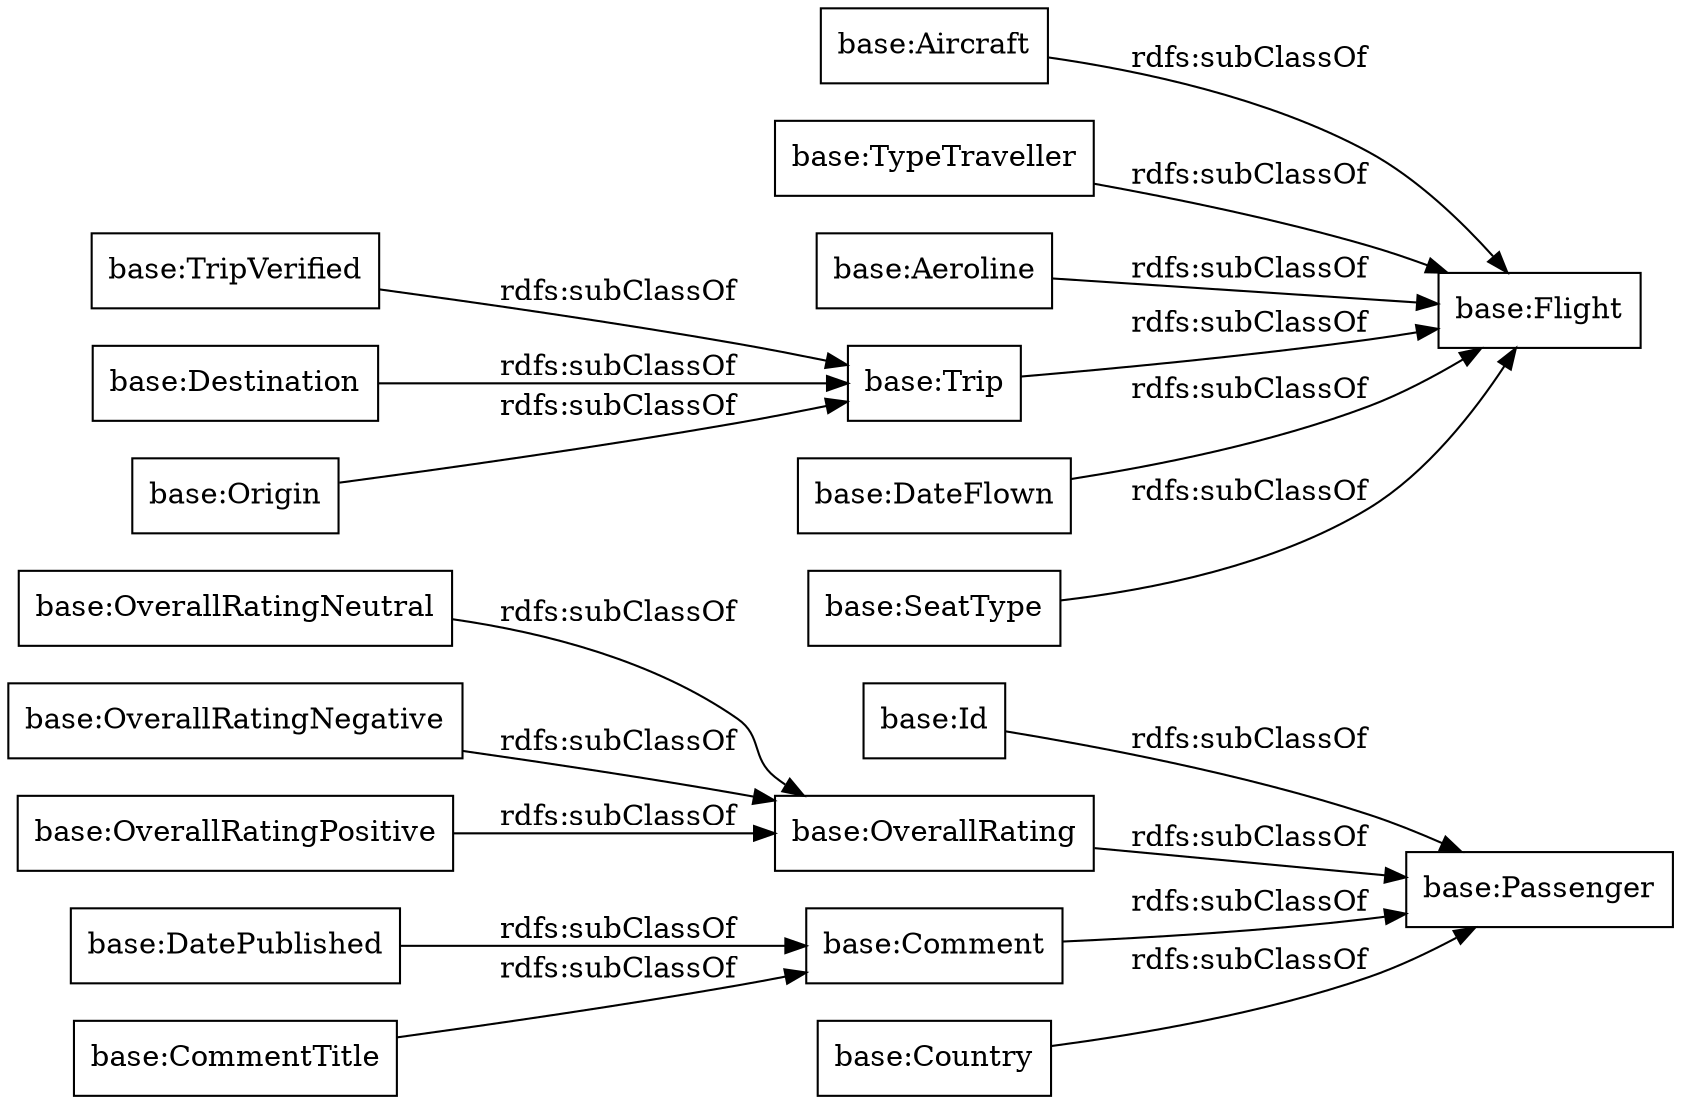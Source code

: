 digraph ar2dtool_diagram { 
rankdir=LR;
size="1000"
node [shape = rectangle, color="black"]; "base:Passenger" "base:DatePublished" "base:Flight" "base:TripVerified" "base:Aircraft" "base:TypeTraveller" "base:Destination" "base:Aeroline" "base:Id" "base:Trip" "base:OverallRating" "base:Origin" "base:DateFlown" "base:OverallRatingNeutral" "base:OverallRatingNegative" "base:SeatType" "base:Comment" "base:OverallRatingPositive" "base:CommentTitle" "base:Country" ; /*classes style*/
	"base:Comment" -> "base:Passenger" [ label = "rdfs:subClassOf" ];
	"base:Destination" -> "base:Trip" [ label = "rdfs:subClassOf" ];
	"base:OverallRatingNeutral" -> "base:OverallRating" [ label = "rdfs:subClassOf" ];
	"base:CommentTitle" -> "base:Comment" [ label = "rdfs:subClassOf" ];
	"base:TripVerified" -> "base:Trip" [ label = "rdfs:subClassOf" ];
	"base:TypeTraveller" -> "base:Flight" [ label = "rdfs:subClassOf" ];
	"base:Aircraft" -> "base:Flight" [ label = "rdfs:subClassOf" ];
	"base:Aeroline" -> "base:Flight" [ label = "rdfs:subClassOf" ];
	"base:Origin" -> "base:Trip" [ label = "rdfs:subClassOf" ];
	"base:SeatType" -> "base:Flight" [ label = "rdfs:subClassOf" ];
	"base:OverallRating" -> "base:Passenger" [ label = "rdfs:subClassOf" ];
	"base:Country" -> "base:Passenger" [ label = "rdfs:subClassOf" ];
	"base:Trip" -> "base:Flight" [ label = "rdfs:subClassOf" ];
	"base:OverallRatingPositive" -> "base:OverallRating" [ label = "rdfs:subClassOf" ];
	"base:Id" -> "base:Passenger" [ label = "rdfs:subClassOf" ];
	"base:DatePublished" -> "base:Comment" [ label = "rdfs:subClassOf" ];
	"base:OverallRatingNegative" -> "base:OverallRating" [ label = "rdfs:subClassOf" ];
	"base:DateFlown" -> "base:Flight" [ label = "rdfs:subClassOf" ];

}
